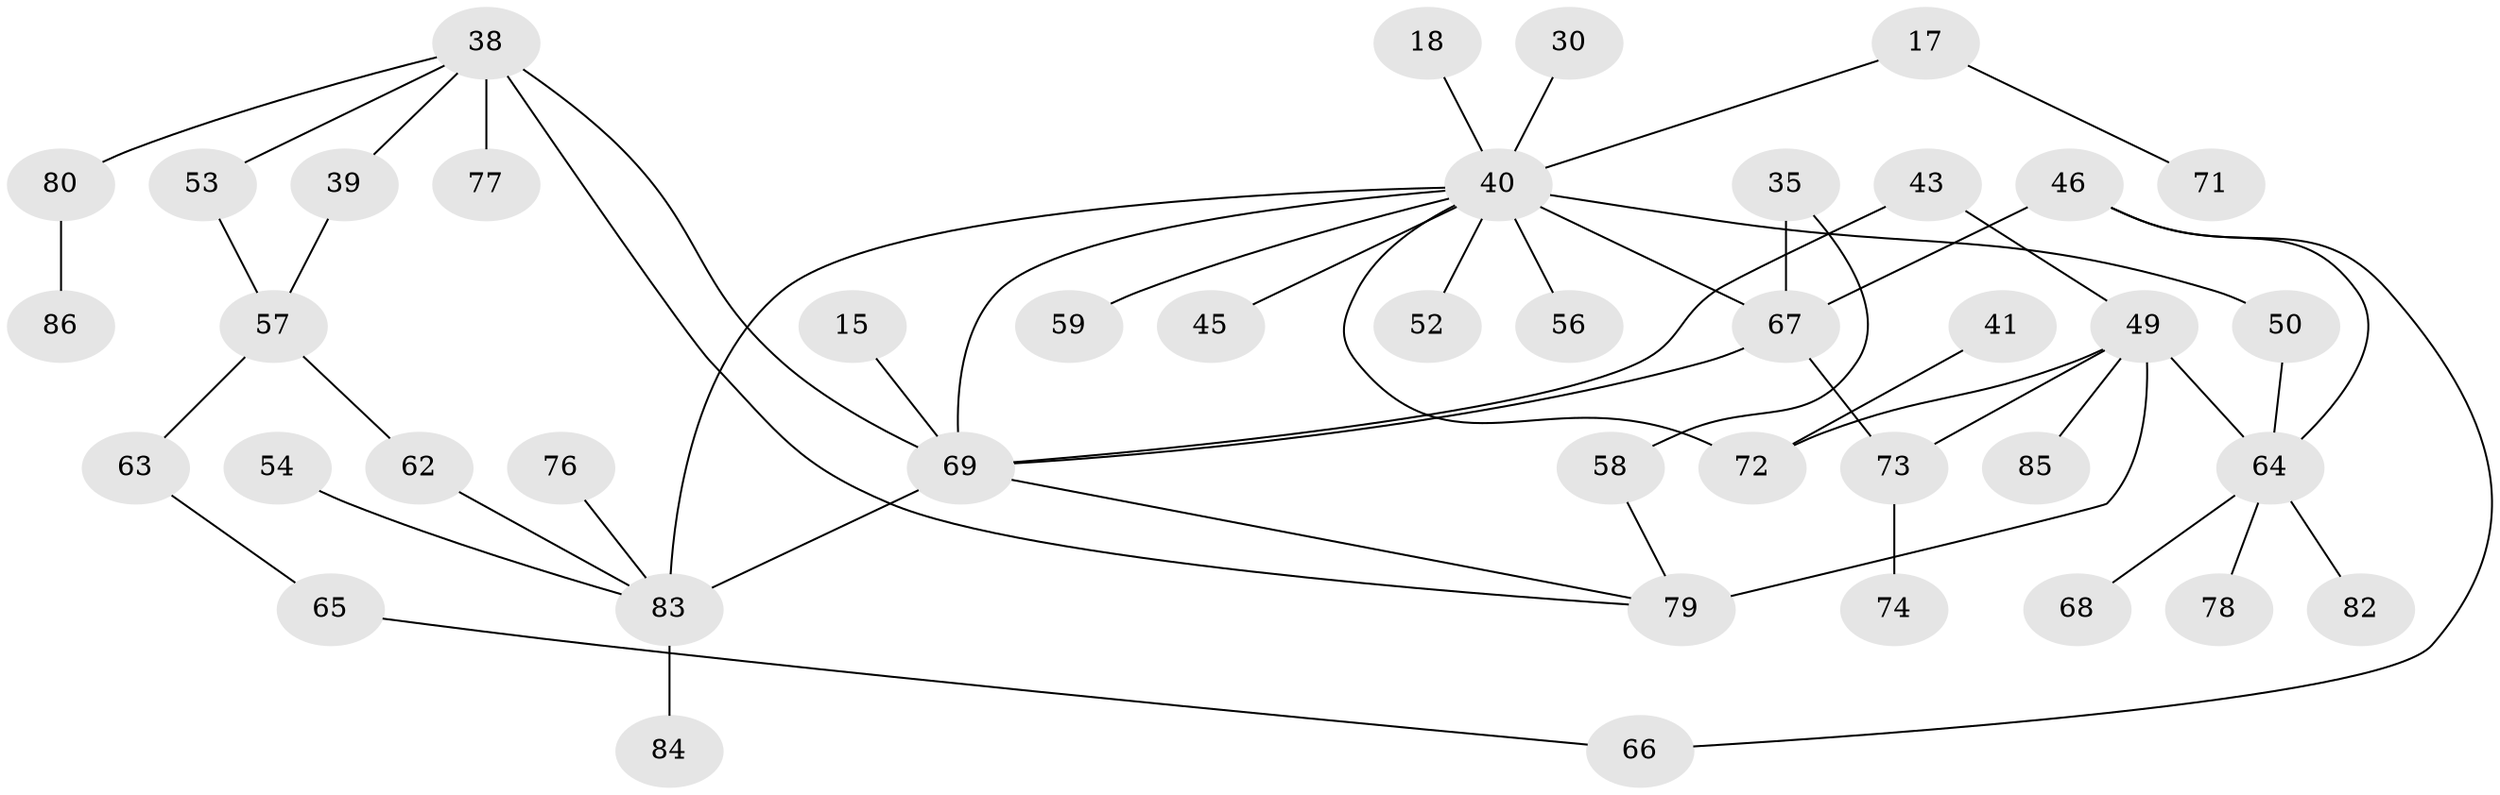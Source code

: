 // original degree distribution, {4: 0.1511627906976744, 7: 0.03488372093023256, 1: 0.27906976744186046, 8: 0.011627906976744186, 2: 0.27906976744186046, 3: 0.19767441860465115, 6: 0.023255813953488372, 5: 0.023255813953488372}
// Generated by graph-tools (version 1.1) at 2025/42/03/09/25 04:42:53]
// undirected, 43 vertices, 54 edges
graph export_dot {
graph [start="1"]
  node [color=gray90,style=filled];
  15;
  17;
  18;
  30;
  35 [super="+23"];
  38 [super="+9"];
  39;
  40 [super="+2+4+8+10+14+34"];
  41 [super="+6"];
  43;
  45;
  46;
  49 [super="+27+33"];
  50 [super="+37"];
  52;
  53;
  54;
  56;
  57;
  58;
  59;
  62;
  63;
  64 [super="+48+61"];
  65;
  66;
  67 [super="+16+44"];
  68;
  69 [super="+51+11"];
  71;
  72 [super="+42"];
  73 [super="+60"];
  74;
  76;
  77;
  78;
  79 [super="+28+75"];
  80;
  82;
  83 [super="+36+81+70"];
  84;
  85;
  86;
  15 -- 69;
  17 -- 71;
  17 -- 40;
  18 -- 40;
  30 -- 40;
  35 -- 58;
  35 -- 67 [weight=2];
  38 -- 39;
  38 -- 53;
  38 -- 77;
  38 -- 80;
  38 -- 69 [weight=2];
  38 -- 79;
  39 -- 57;
  40 -- 45;
  40 -- 56;
  40 -- 67 [weight=3];
  40 -- 50 [weight=2];
  40 -- 52;
  40 -- 59;
  40 -- 72 [weight=2];
  40 -- 69;
  40 -- 83;
  41 -- 72;
  43 -- 49;
  43 -- 69;
  46 -- 66;
  46 -- 67 [weight=2];
  46 -- 64;
  49 -- 85 [weight=2];
  49 -- 79 [weight=3];
  49 -- 73;
  49 -- 64;
  49 -- 72 [weight=2];
  50 -- 64;
  53 -- 57;
  54 -- 83;
  57 -- 62;
  57 -- 63;
  58 -- 79;
  62 -- 83;
  63 -- 65;
  64 -- 82;
  64 -- 78;
  64 -- 68;
  65 -- 66;
  67 -- 69 [weight=4];
  67 -- 73;
  69 -- 83 [weight=3];
  69 -- 79;
  73 -- 74;
  76 -- 83;
  80 -- 86;
  83 -- 84;
}
